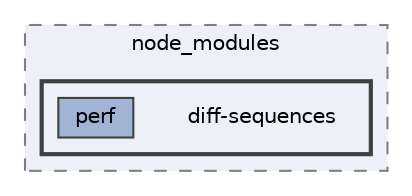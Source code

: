 digraph "pkiclassroomrescheduler/src/main/frontend/node_modules/diff-sequences"
{
 // LATEX_PDF_SIZE
  bgcolor="transparent";
  edge [fontname=Helvetica,fontsize=10,labelfontname=Helvetica,labelfontsize=10];
  node [fontname=Helvetica,fontsize=10,shape=box,height=0.2,width=0.4];
  compound=true
  subgraph clusterdir_72953eda66ccb3a2722c28e1c3e6c23b {
    graph [ bgcolor="#edf0f7", pencolor="grey50", label="node_modules", fontname=Helvetica,fontsize=10 style="filled,dashed", URL="dir_72953eda66ccb3a2722c28e1c3e6c23b.html",tooltip=""]
  subgraph clusterdir_93a0610cf635e13b2cf64c82eaed5694 {
    graph [ bgcolor="#edf0f7", pencolor="grey25", label="", fontname=Helvetica,fontsize=10 style="filled,bold", URL="dir_93a0610cf635e13b2cf64c82eaed5694.html",tooltip=""]
    dir_93a0610cf635e13b2cf64c82eaed5694 [shape=plaintext, label="diff-sequences"];
  dir_aaf57cfa25292d2250f7b3076749a6af [label="perf", fillcolor="#a2b4d6", color="grey25", style="filled", URL="dir_aaf57cfa25292d2250f7b3076749a6af.html",tooltip=""];
  }
  }
}
